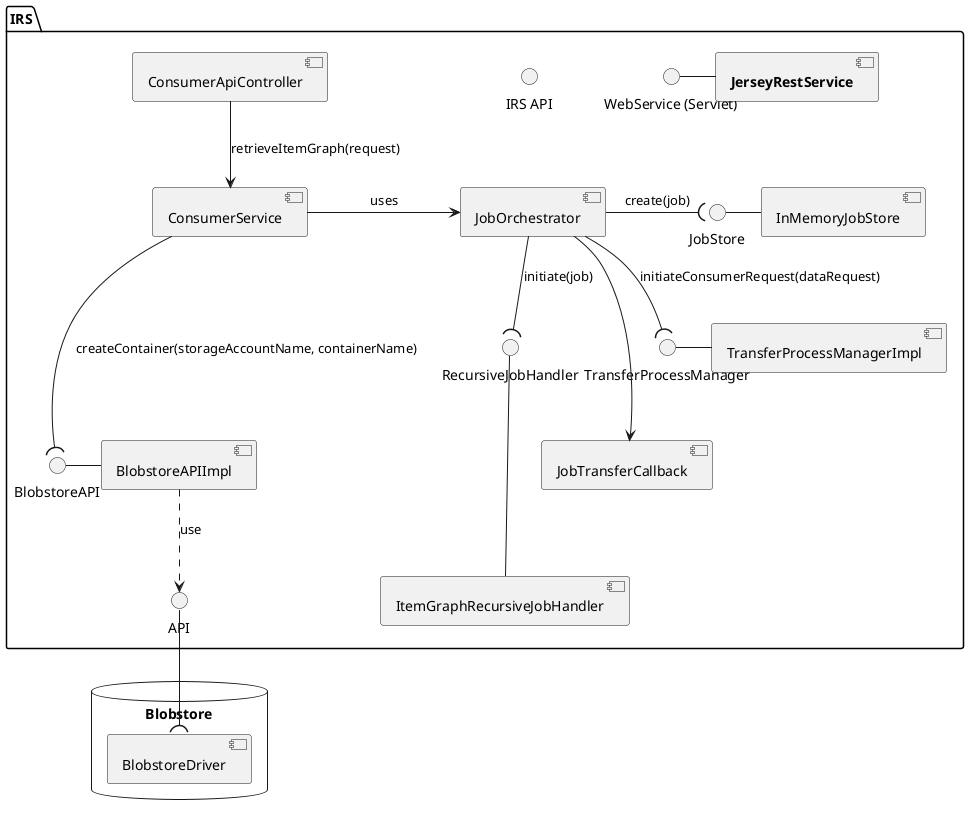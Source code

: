 @startuml
'https://plantuml.com/component-diagram

skinparam monochrome true
skinparam shadowing false


package "IRS" {

  interface "WebService (Servlet)"  as WebService
  component [**JerseyRestService**] as JerseyRestService
  WebService - JerseyRestService
  interface "IRS API"  as IrsAPI
  [ConsumerApiController]
  [ConsumerService]
  ConsumerApiController --> ConsumerService : retrieveItemGraph(request)
  BlobstoreAPI - [BlobstoreAPIImpl]

  ConsumerService ---( BlobstoreAPI : createContainer(storageAccountName, containerName)
  [JobOrchestrator]
  ConsumerService -> JobOrchestrator : uses
  BlobstoreAPIImpl ..> API : use
  JobStore -  [InMemoryJobStore]
  JobOrchestrator -( JobStore : create(job)

  RecursiveJobHandler --- [ItemGraphRecursiveJobHandler]
  JobOrchestrator --( RecursiveJobHandler: initiate(job)

  TransferProcessManager - [TransferProcessManagerImpl]
  JobOrchestrator --( TransferProcessManager: initiateConsumerRequest(dataRequest)

  JobOrchestrator ---> [JobTransferCallback]
}


package "Blobstore" {
  API --( [BlobstoreDriver]

}

database Blobstore {
}


@enduml